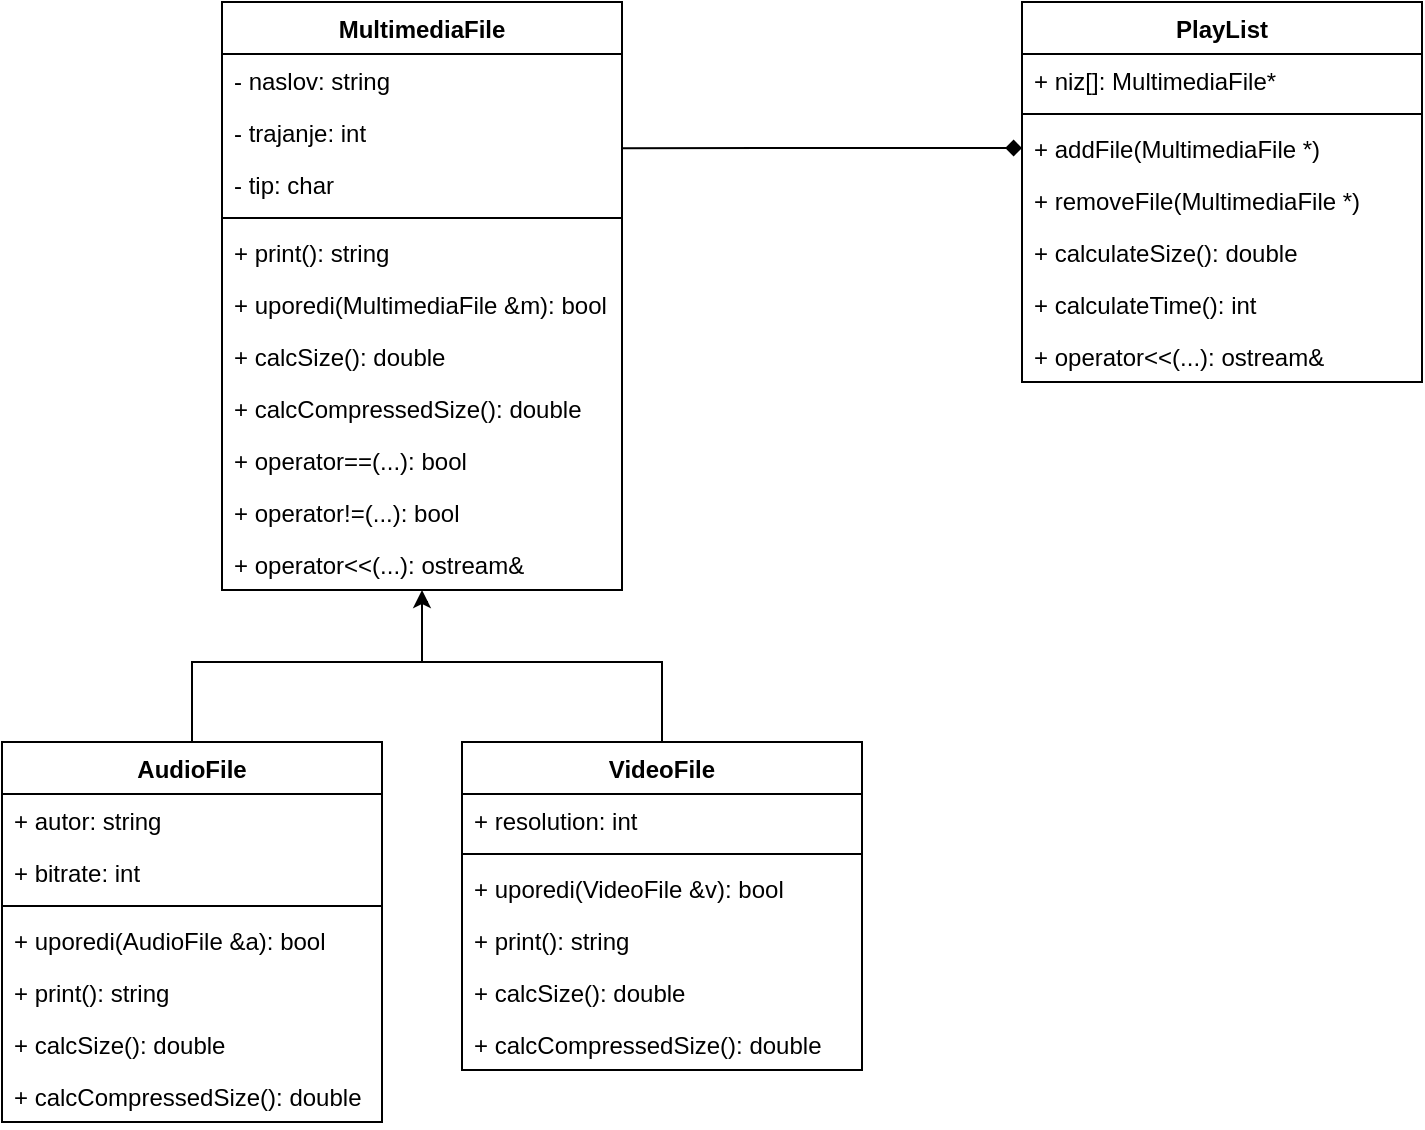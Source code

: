 <mxfile version="15.4.3" type="github">
  <diagram id="svOpwTi1QpCr2cTaPRIx" name="Page-1">
    <mxGraphModel dx="1262" dy="629" grid="1" gridSize="10" guides="1" tooltips="1" connect="1" arrows="1" fold="1" page="1" pageScale="1" pageWidth="850" pageHeight="1100" math="0" shadow="0">
      <root>
        <mxCell id="0" />
        <mxCell id="1" parent="0" />
        <mxCell id="1BIDZY3nMU0ooDi6VE5N-1" value="MultimediaFile" style="swimlane;fontStyle=1;align=center;verticalAlign=top;childLayout=stackLayout;horizontal=1;startSize=26;horizontalStack=0;resizeParent=1;resizeParentMax=0;resizeLast=0;collapsible=1;marginBottom=0;" parent="1" vertex="1">
          <mxGeometry x="190" y="160" width="200" height="294" as="geometry" />
        </mxCell>
        <mxCell id="1BIDZY3nMU0ooDi6VE5N-2" value="- naslov: string" style="text;strokeColor=none;fillColor=none;align=left;verticalAlign=top;spacingLeft=4;spacingRight=4;overflow=hidden;rotatable=0;points=[[0,0.5],[1,0.5]];portConstraint=eastwest;" parent="1BIDZY3nMU0ooDi6VE5N-1" vertex="1">
          <mxGeometry y="26" width="200" height="26" as="geometry" />
        </mxCell>
        <mxCell id="1BIDZY3nMU0ooDi6VE5N-6" value="- trajanje: int" style="text;strokeColor=none;fillColor=none;align=left;verticalAlign=top;spacingLeft=4;spacingRight=4;overflow=hidden;rotatable=0;points=[[0,0.5],[1,0.5]];portConstraint=eastwest;" parent="1BIDZY3nMU0ooDi6VE5N-1" vertex="1">
          <mxGeometry y="52" width="200" height="26" as="geometry" />
        </mxCell>
        <mxCell id="1BIDZY3nMU0ooDi6VE5N-5" value="- tip: char" style="text;strokeColor=none;fillColor=none;align=left;verticalAlign=top;spacingLeft=4;spacingRight=4;overflow=hidden;rotatable=0;points=[[0,0.5],[1,0.5]];portConstraint=eastwest;" parent="1BIDZY3nMU0ooDi6VE5N-1" vertex="1">
          <mxGeometry y="78" width="200" height="26" as="geometry" />
        </mxCell>
        <mxCell id="1BIDZY3nMU0ooDi6VE5N-3" value="" style="line;strokeWidth=1;fillColor=none;align=left;verticalAlign=middle;spacingTop=-1;spacingLeft=3;spacingRight=3;rotatable=0;labelPosition=right;points=[];portConstraint=eastwest;" parent="1BIDZY3nMU0ooDi6VE5N-1" vertex="1">
          <mxGeometry y="104" width="200" height="8" as="geometry" />
        </mxCell>
        <mxCell id="1BIDZY3nMU0ooDi6VE5N-4" value="+ print(): string" style="text;strokeColor=none;fillColor=none;align=left;verticalAlign=top;spacingLeft=4;spacingRight=4;overflow=hidden;rotatable=0;points=[[0,0.5],[1,0.5]];portConstraint=eastwest;" parent="1BIDZY3nMU0ooDi6VE5N-1" vertex="1">
          <mxGeometry y="112" width="200" height="26" as="geometry" />
        </mxCell>
        <mxCell id="1BIDZY3nMU0ooDi6VE5N-7" value="+ uporedi(MultimediaFile &amp;m): bool" style="text;strokeColor=none;fillColor=none;align=left;verticalAlign=top;spacingLeft=4;spacingRight=4;overflow=hidden;rotatable=0;points=[[0,0.5],[1,0.5]];portConstraint=eastwest;" parent="1BIDZY3nMU0ooDi6VE5N-1" vertex="1">
          <mxGeometry y="138" width="200" height="26" as="geometry" />
        </mxCell>
        <mxCell id="1BIDZY3nMU0ooDi6VE5N-8" value="+ calcSize(): double" style="text;strokeColor=none;fillColor=none;align=left;verticalAlign=top;spacingLeft=4;spacingRight=4;overflow=hidden;rotatable=0;points=[[0,0.5],[1,0.5]];portConstraint=eastwest;" parent="1BIDZY3nMU0ooDi6VE5N-1" vertex="1">
          <mxGeometry y="164" width="200" height="26" as="geometry" />
        </mxCell>
        <mxCell id="1BIDZY3nMU0ooDi6VE5N-9" value="+ calcCompressedSize(): double" style="text;strokeColor=none;fillColor=none;align=left;verticalAlign=top;spacingLeft=4;spacingRight=4;overflow=hidden;rotatable=0;points=[[0,0.5],[1,0.5]];portConstraint=eastwest;" parent="1BIDZY3nMU0ooDi6VE5N-1" vertex="1">
          <mxGeometry y="190" width="200" height="26" as="geometry" />
        </mxCell>
        <mxCell id="1BIDZY3nMU0ooDi6VE5N-10" value="+ operator==(...): bool" style="text;strokeColor=none;fillColor=none;align=left;verticalAlign=top;spacingLeft=4;spacingRight=4;overflow=hidden;rotatable=0;points=[[0,0.5],[1,0.5]];portConstraint=eastwest;" parent="1BIDZY3nMU0ooDi6VE5N-1" vertex="1">
          <mxGeometry y="216" width="200" height="26" as="geometry" />
        </mxCell>
        <mxCell id="1BIDZY3nMU0ooDi6VE5N-11" value="+ operator!=(...): bool" style="text;strokeColor=none;fillColor=none;align=left;verticalAlign=top;spacingLeft=4;spacingRight=4;overflow=hidden;rotatable=0;points=[[0,0.5],[1,0.5]];portConstraint=eastwest;" parent="1BIDZY3nMU0ooDi6VE5N-1" vertex="1">
          <mxGeometry y="242" width="200" height="26" as="geometry" />
        </mxCell>
        <mxCell id="1BIDZY3nMU0ooDi6VE5N-12" value="+ operator&lt;&lt;(...): ostream&amp;" style="text;strokeColor=none;fillColor=none;align=left;verticalAlign=top;spacingLeft=4;spacingRight=4;overflow=hidden;rotatable=0;points=[[0,0.5],[1,0.5]];portConstraint=eastwest;" parent="1BIDZY3nMU0ooDi6VE5N-1" vertex="1">
          <mxGeometry y="268" width="200" height="26" as="geometry" />
        </mxCell>
        <mxCell id="1BIDZY3nMU0ooDi6VE5N-28" style="edgeStyle=orthogonalEdgeStyle;rounded=0;orthogonalLoop=1;jettySize=auto;html=1;" parent="1" source="1BIDZY3nMU0ooDi6VE5N-13" target="1BIDZY3nMU0ooDi6VE5N-12" edge="1">
          <mxGeometry relative="1" as="geometry">
            <mxPoint x="270" y="470" as="targetPoint" />
            <Array as="points">
              <mxPoint x="175" y="490" />
              <mxPoint x="290" y="490" />
            </Array>
          </mxGeometry>
        </mxCell>
        <mxCell id="1BIDZY3nMU0ooDi6VE5N-13" value="AudioFile" style="swimlane;fontStyle=1;align=center;verticalAlign=top;childLayout=stackLayout;horizontal=1;startSize=26;horizontalStack=0;resizeParent=1;resizeParentMax=0;resizeLast=0;collapsible=1;marginBottom=0;" parent="1" vertex="1">
          <mxGeometry x="80" y="530" width="190" height="190" as="geometry" />
        </mxCell>
        <mxCell id="1BIDZY3nMU0ooDi6VE5N-14" value="+ autor: string" style="text;strokeColor=none;fillColor=none;align=left;verticalAlign=top;spacingLeft=4;spacingRight=4;overflow=hidden;rotatable=0;points=[[0,0.5],[1,0.5]];portConstraint=eastwest;" parent="1BIDZY3nMU0ooDi6VE5N-13" vertex="1">
          <mxGeometry y="26" width="190" height="26" as="geometry" />
        </mxCell>
        <mxCell id="1BIDZY3nMU0ooDi6VE5N-17" value="+ bitrate: int" style="text;strokeColor=none;fillColor=none;align=left;verticalAlign=top;spacingLeft=4;spacingRight=4;overflow=hidden;rotatable=0;points=[[0,0.5],[1,0.5]];portConstraint=eastwest;" parent="1BIDZY3nMU0ooDi6VE5N-13" vertex="1">
          <mxGeometry y="52" width="190" height="26" as="geometry" />
        </mxCell>
        <mxCell id="1BIDZY3nMU0ooDi6VE5N-15" value="" style="line;strokeWidth=1;fillColor=none;align=left;verticalAlign=middle;spacingTop=-1;spacingLeft=3;spacingRight=3;rotatable=0;labelPosition=right;points=[];portConstraint=eastwest;" parent="1BIDZY3nMU0ooDi6VE5N-13" vertex="1">
          <mxGeometry y="78" width="190" height="8" as="geometry" />
        </mxCell>
        <mxCell id="1BIDZY3nMU0ooDi6VE5N-16" value="+ uporedi(AudioFile &amp;a): bool" style="text;strokeColor=none;fillColor=none;align=left;verticalAlign=top;spacingLeft=4;spacingRight=4;overflow=hidden;rotatable=0;points=[[0,0.5],[1,0.5]];portConstraint=eastwest;" parent="1BIDZY3nMU0ooDi6VE5N-13" vertex="1">
          <mxGeometry y="86" width="190" height="26" as="geometry" />
        </mxCell>
        <mxCell id="1BIDZY3nMU0ooDi6VE5N-18" value="+ print(): string" style="text;strokeColor=none;fillColor=none;align=left;verticalAlign=top;spacingLeft=4;spacingRight=4;overflow=hidden;rotatable=0;points=[[0,0.5],[1,0.5]];portConstraint=eastwest;" parent="1BIDZY3nMU0ooDi6VE5N-13" vertex="1">
          <mxGeometry y="112" width="190" height="26" as="geometry" />
        </mxCell>
        <mxCell id="1BIDZY3nMU0ooDi6VE5N-19" value="+ calcSize(): double" style="text;strokeColor=none;fillColor=none;align=left;verticalAlign=top;spacingLeft=4;spacingRight=4;overflow=hidden;rotatable=0;points=[[0,0.5],[1,0.5]];portConstraint=eastwest;" parent="1BIDZY3nMU0ooDi6VE5N-13" vertex="1">
          <mxGeometry y="138" width="190" height="26" as="geometry" />
        </mxCell>
        <mxCell id="1BIDZY3nMU0ooDi6VE5N-20" value="+ calcCompressedSize(): double" style="text;strokeColor=none;fillColor=none;align=left;verticalAlign=top;spacingLeft=4;spacingRight=4;overflow=hidden;rotatable=0;points=[[0,0.5],[1,0.5]];portConstraint=eastwest;" parent="1BIDZY3nMU0ooDi6VE5N-13" vertex="1">
          <mxGeometry y="164" width="190" height="26" as="geometry" />
        </mxCell>
        <mxCell id="1BIDZY3nMU0ooDi6VE5N-29" style="edgeStyle=orthogonalEdgeStyle;rounded=0;orthogonalLoop=1;jettySize=auto;html=1;endArrow=none;endFill=0;" parent="1" source="1BIDZY3nMU0ooDi6VE5N-21" edge="1">
          <mxGeometry relative="1" as="geometry">
            <mxPoint x="293" y="460" as="targetPoint" />
            <Array as="points">
              <mxPoint x="410" y="490" />
              <mxPoint x="290" y="490" />
              <mxPoint x="290" y="460" />
            </Array>
          </mxGeometry>
        </mxCell>
        <mxCell id="1BIDZY3nMU0ooDi6VE5N-21" value="VideoFile" style="swimlane;fontStyle=1;align=center;verticalAlign=top;childLayout=stackLayout;horizontal=1;startSize=26;horizontalStack=0;resizeParent=1;resizeParentMax=0;resizeLast=0;collapsible=1;marginBottom=0;" parent="1" vertex="1">
          <mxGeometry x="310" y="530" width="200" height="164" as="geometry" />
        </mxCell>
        <mxCell id="1BIDZY3nMU0ooDi6VE5N-22" value="+ resolution: int" style="text;strokeColor=none;fillColor=none;align=left;verticalAlign=top;spacingLeft=4;spacingRight=4;overflow=hidden;rotatable=0;points=[[0,0.5],[1,0.5]];portConstraint=eastwest;" parent="1BIDZY3nMU0ooDi6VE5N-21" vertex="1">
          <mxGeometry y="26" width="200" height="26" as="geometry" />
        </mxCell>
        <mxCell id="1BIDZY3nMU0ooDi6VE5N-23" value="" style="line;strokeWidth=1;fillColor=none;align=left;verticalAlign=middle;spacingTop=-1;spacingLeft=3;spacingRight=3;rotatable=0;labelPosition=right;points=[];portConstraint=eastwest;" parent="1BIDZY3nMU0ooDi6VE5N-21" vertex="1">
          <mxGeometry y="52" width="200" height="8" as="geometry" />
        </mxCell>
        <mxCell id="1BIDZY3nMU0ooDi6VE5N-24" value="+ uporedi(VideoFile &amp;v): bool" style="text;strokeColor=none;fillColor=none;align=left;verticalAlign=top;spacingLeft=4;spacingRight=4;overflow=hidden;rotatable=0;points=[[0,0.5],[1,0.5]];portConstraint=eastwest;" parent="1BIDZY3nMU0ooDi6VE5N-21" vertex="1">
          <mxGeometry y="60" width="200" height="26" as="geometry" />
        </mxCell>
        <mxCell id="1BIDZY3nMU0ooDi6VE5N-25" value="+ print(): string" style="text;strokeColor=none;fillColor=none;align=left;verticalAlign=top;spacingLeft=4;spacingRight=4;overflow=hidden;rotatable=0;points=[[0,0.5],[1,0.5]];portConstraint=eastwest;" parent="1BIDZY3nMU0ooDi6VE5N-21" vertex="1">
          <mxGeometry y="86" width="200" height="26" as="geometry" />
        </mxCell>
        <mxCell id="1BIDZY3nMU0ooDi6VE5N-26" value="+ calcSize(): double" style="text;strokeColor=none;fillColor=none;align=left;verticalAlign=top;spacingLeft=4;spacingRight=4;overflow=hidden;rotatable=0;points=[[0,0.5],[1,0.5]];portConstraint=eastwest;" parent="1BIDZY3nMU0ooDi6VE5N-21" vertex="1">
          <mxGeometry y="112" width="200" height="26" as="geometry" />
        </mxCell>
        <mxCell id="1BIDZY3nMU0ooDi6VE5N-27" value="+ calcCompressedSize(): double" style="text;strokeColor=none;fillColor=none;align=left;verticalAlign=top;spacingLeft=4;spacingRight=4;overflow=hidden;rotatable=0;points=[[0,0.5],[1,0.5]];portConstraint=eastwest;" parent="1BIDZY3nMU0ooDi6VE5N-21" vertex="1">
          <mxGeometry y="138" width="200" height="26" as="geometry" />
        </mxCell>
        <mxCell id="1BIDZY3nMU0ooDi6VE5N-30" value="PlayList" style="swimlane;fontStyle=1;align=center;verticalAlign=top;childLayout=stackLayout;horizontal=1;startSize=26;horizontalStack=0;resizeParent=1;resizeParentMax=0;resizeLast=0;collapsible=1;marginBottom=0;" parent="1" vertex="1">
          <mxGeometry x="590" y="160" width="200" height="190" as="geometry" />
        </mxCell>
        <mxCell id="1BIDZY3nMU0ooDi6VE5N-31" value="+ niz[]: MultimediaFile*" style="text;strokeColor=none;fillColor=none;align=left;verticalAlign=top;spacingLeft=4;spacingRight=4;overflow=hidden;rotatable=0;points=[[0,0.5],[1,0.5]];portConstraint=eastwest;" parent="1BIDZY3nMU0ooDi6VE5N-30" vertex="1">
          <mxGeometry y="26" width="200" height="26" as="geometry" />
        </mxCell>
        <mxCell id="1BIDZY3nMU0ooDi6VE5N-32" value="" style="line;strokeWidth=1;fillColor=none;align=left;verticalAlign=middle;spacingTop=-1;spacingLeft=3;spacingRight=3;rotatable=0;labelPosition=right;points=[];portConstraint=eastwest;" parent="1BIDZY3nMU0ooDi6VE5N-30" vertex="1">
          <mxGeometry y="52" width="200" height="8" as="geometry" />
        </mxCell>
        <mxCell id="1BIDZY3nMU0ooDi6VE5N-33" value="+ addFile(MultimediaFile *)" style="text;strokeColor=none;fillColor=none;align=left;verticalAlign=top;spacingLeft=4;spacingRight=4;overflow=hidden;rotatable=0;points=[[0,0.5],[1,0.5]];portConstraint=eastwest;" parent="1BIDZY3nMU0ooDi6VE5N-30" vertex="1">
          <mxGeometry y="60" width="200" height="26" as="geometry" />
        </mxCell>
        <mxCell id="1BIDZY3nMU0ooDi6VE5N-34" value="+ removeFile(MultimediaFile *)" style="text;strokeColor=none;fillColor=none;align=left;verticalAlign=top;spacingLeft=4;spacingRight=4;overflow=hidden;rotatable=0;points=[[0,0.5],[1,0.5]];portConstraint=eastwest;" parent="1BIDZY3nMU0ooDi6VE5N-30" vertex="1">
          <mxGeometry y="86" width="200" height="26" as="geometry" />
        </mxCell>
        <mxCell id="1BIDZY3nMU0ooDi6VE5N-35" value="+ calculateSize(): double" style="text;strokeColor=none;fillColor=none;align=left;verticalAlign=top;spacingLeft=4;spacingRight=4;overflow=hidden;rotatable=0;points=[[0,0.5],[1,0.5]];portConstraint=eastwest;" parent="1BIDZY3nMU0ooDi6VE5N-30" vertex="1">
          <mxGeometry y="112" width="200" height="26" as="geometry" />
        </mxCell>
        <mxCell id="1BIDZY3nMU0ooDi6VE5N-36" value="+ calculateTime(): int" style="text;strokeColor=none;fillColor=none;align=left;verticalAlign=top;spacingLeft=4;spacingRight=4;overflow=hidden;rotatable=0;points=[[0,0.5],[1,0.5]];portConstraint=eastwest;" parent="1BIDZY3nMU0ooDi6VE5N-30" vertex="1">
          <mxGeometry y="138" width="200" height="26" as="geometry" />
        </mxCell>
        <mxCell id="1BIDZY3nMU0ooDi6VE5N-37" value="+ operator&lt;&lt;(...): ostream&amp;" style="text;strokeColor=none;fillColor=none;align=left;verticalAlign=top;spacingLeft=4;spacingRight=4;overflow=hidden;rotatable=0;points=[[0,0.5],[1,0.5]];portConstraint=eastwest;" parent="1BIDZY3nMU0ooDi6VE5N-30" vertex="1">
          <mxGeometry y="164" width="200" height="26" as="geometry" />
        </mxCell>
        <mxCell id="1BIDZY3nMU0ooDi6VE5N-39" style="edgeStyle=orthogonalEdgeStyle;rounded=0;orthogonalLoop=1;jettySize=auto;html=1;exitX=0;exitY=0.5;exitDx=0;exitDy=0;entryX=1;entryY=-0.186;entryDx=0;entryDy=0;entryPerimeter=0;endArrow=none;endFill=0;startArrow=diamond;startFill=1;" parent="1" source="1BIDZY3nMU0ooDi6VE5N-33" target="1BIDZY3nMU0ooDi6VE5N-5" edge="1">
          <mxGeometry relative="1" as="geometry" />
        </mxCell>
      </root>
    </mxGraphModel>
  </diagram>
</mxfile>
